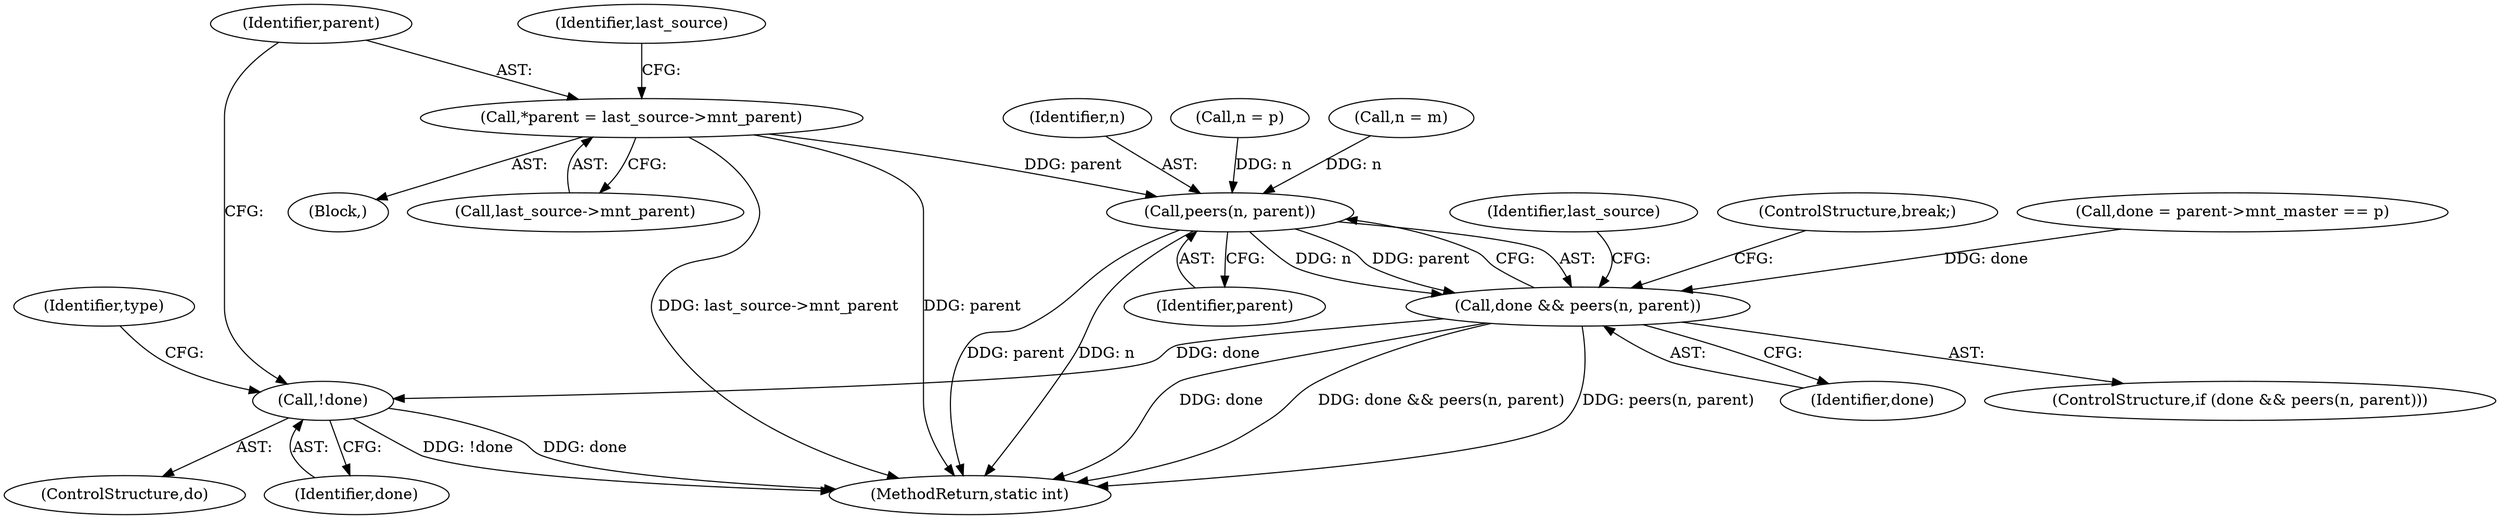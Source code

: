 digraph "0_linux_d29216842a85c7970c536108e093963f02714498_5@pointer" {
"1000164" [label="(Call,*parent = last_source->mnt_parent)"];
"1000184" [label="(Call,peers(n, parent))"];
"1000182" [label="(Call,done && peers(n, parent))"];
"1000193" [label="(Call,!done)"];
"1000189" [label="(Identifier,last_source)"];
"1000161" [label="(ControlStructure,do)"];
"1000171" [label="(Identifier,last_source)"];
"1000186" [label="(Identifier,parent)"];
"1000273" [label="(MethodReturn,static int)"];
"1000164" [label="(Call,*parent = last_source->mnt_parent)"];
"1000166" [label="(Call,last_source->mnt_parent)"];
"1000182" [label="(Call,done && peers(n, parent))"];
"1000187" [label="(ControlStructure,break;)"];
"1000196" [label="(Identifier,type)"];
"1000165" [label="(Identifier,parent)"];
"1000144" [label="(Call,n = p)"];
"1000174" [label="(Call,done = parent->mnt_master == p)"];
"1000141" [label="(Call,n = m)"];
"1000194" [label="(Identifier,done)"];
"1000184" [label="(Call,peers(n, parent))"];
"1000183" [label="(Identifier,done)"];
"1000181" [label="(ControlStructure,if (done && peers(n, parent)))"];
"1000162" [label="(Block,)"];
"1000185" [label="(Identifier,n)"];
"1000193" [label="(Call,!done)"];
"1000164" -> "1000162"  [label="AST: "];
"1000164" -> "1000166"  [label="CFG: "];
"1000165" -> "1000164"  [label="AST: "];
"1000166" -> "1000164"  [label="AST: "];
"1000171" -> "1000164"  [label="CFG: "];
"1000164" -> "1000273"  [label="DDG: last_source->mnt_parent"];
"1000164" -> "1000273"  [label="DDG: parent"];
"1000164" -> "1000184"  [label="DDG: parent"];
"1000184" -> "1000182"  [label="AST: "];
"1000184" -> "1000186"  [label="CFG: "];
"1000185" -> "1000184"  [label="AST: "];
"1000186" -> "1000184"  [label="AST: "];
"1000182" -> "1000184"  [label="CFG: "];
"1000184" -> "1000273"  [label="DDG: n"];
"1000184" -> "1000273"  [label="DDG: parent"];
"1000184" -> "1000182"  [label="DDG: n"];
"1000184" -> "1000182"  [label="DDG: parent"];
"1000141" -> "1000184"  [label="DDG: n"];
"1000144" -> "1000184"  [label="DDG: n"];
"1000182" -> "1000181"  [label="AST: "];
"1000182" -> "1000183"  [label="CFG: "];
"1000183" -> "1000182"  [label="AST: "];
"1000187" -> "1000182"  [label="CFG: "];
"1000189" -> "1000182"  [label="CFG: "];
"1000182" -> "1000273"  [label="DDG: done && peers(n, parent)"];
"1000182" -> "1000273"  [label="DDG: peers(n, parent)"];
"1000182" -> "1000273"  [label="DDG: done"];
"1000174" -> "1000182"  [label="DDG: done"];
"1000182" -> "1000193"  [label="DDG: done"];
"1000193" -> "1000161"  [label="AST: "];
"1000193" -> "1000194"  [label="CFG: "];
"1000194" -> "1000193"  [label="AST: "];
"1000165" -> "1000193"  [label="CFG: "];
"1000196" -> "1000193"  [label="CFG: "];
"1000193" -> "1000273"  [label="DDG: done"];
"1000193" -> "1000273"  [label="DDG: !done"];
}
